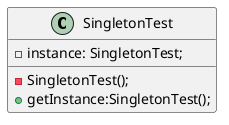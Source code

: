 @startuml
'https://plantuml.com/class-diagram
'单例模式类图'
class SingletonTest{

    - instance: SingletonTest;

    - SingletonTest();
    + getInstance:SingletonTest();

}

@enduml